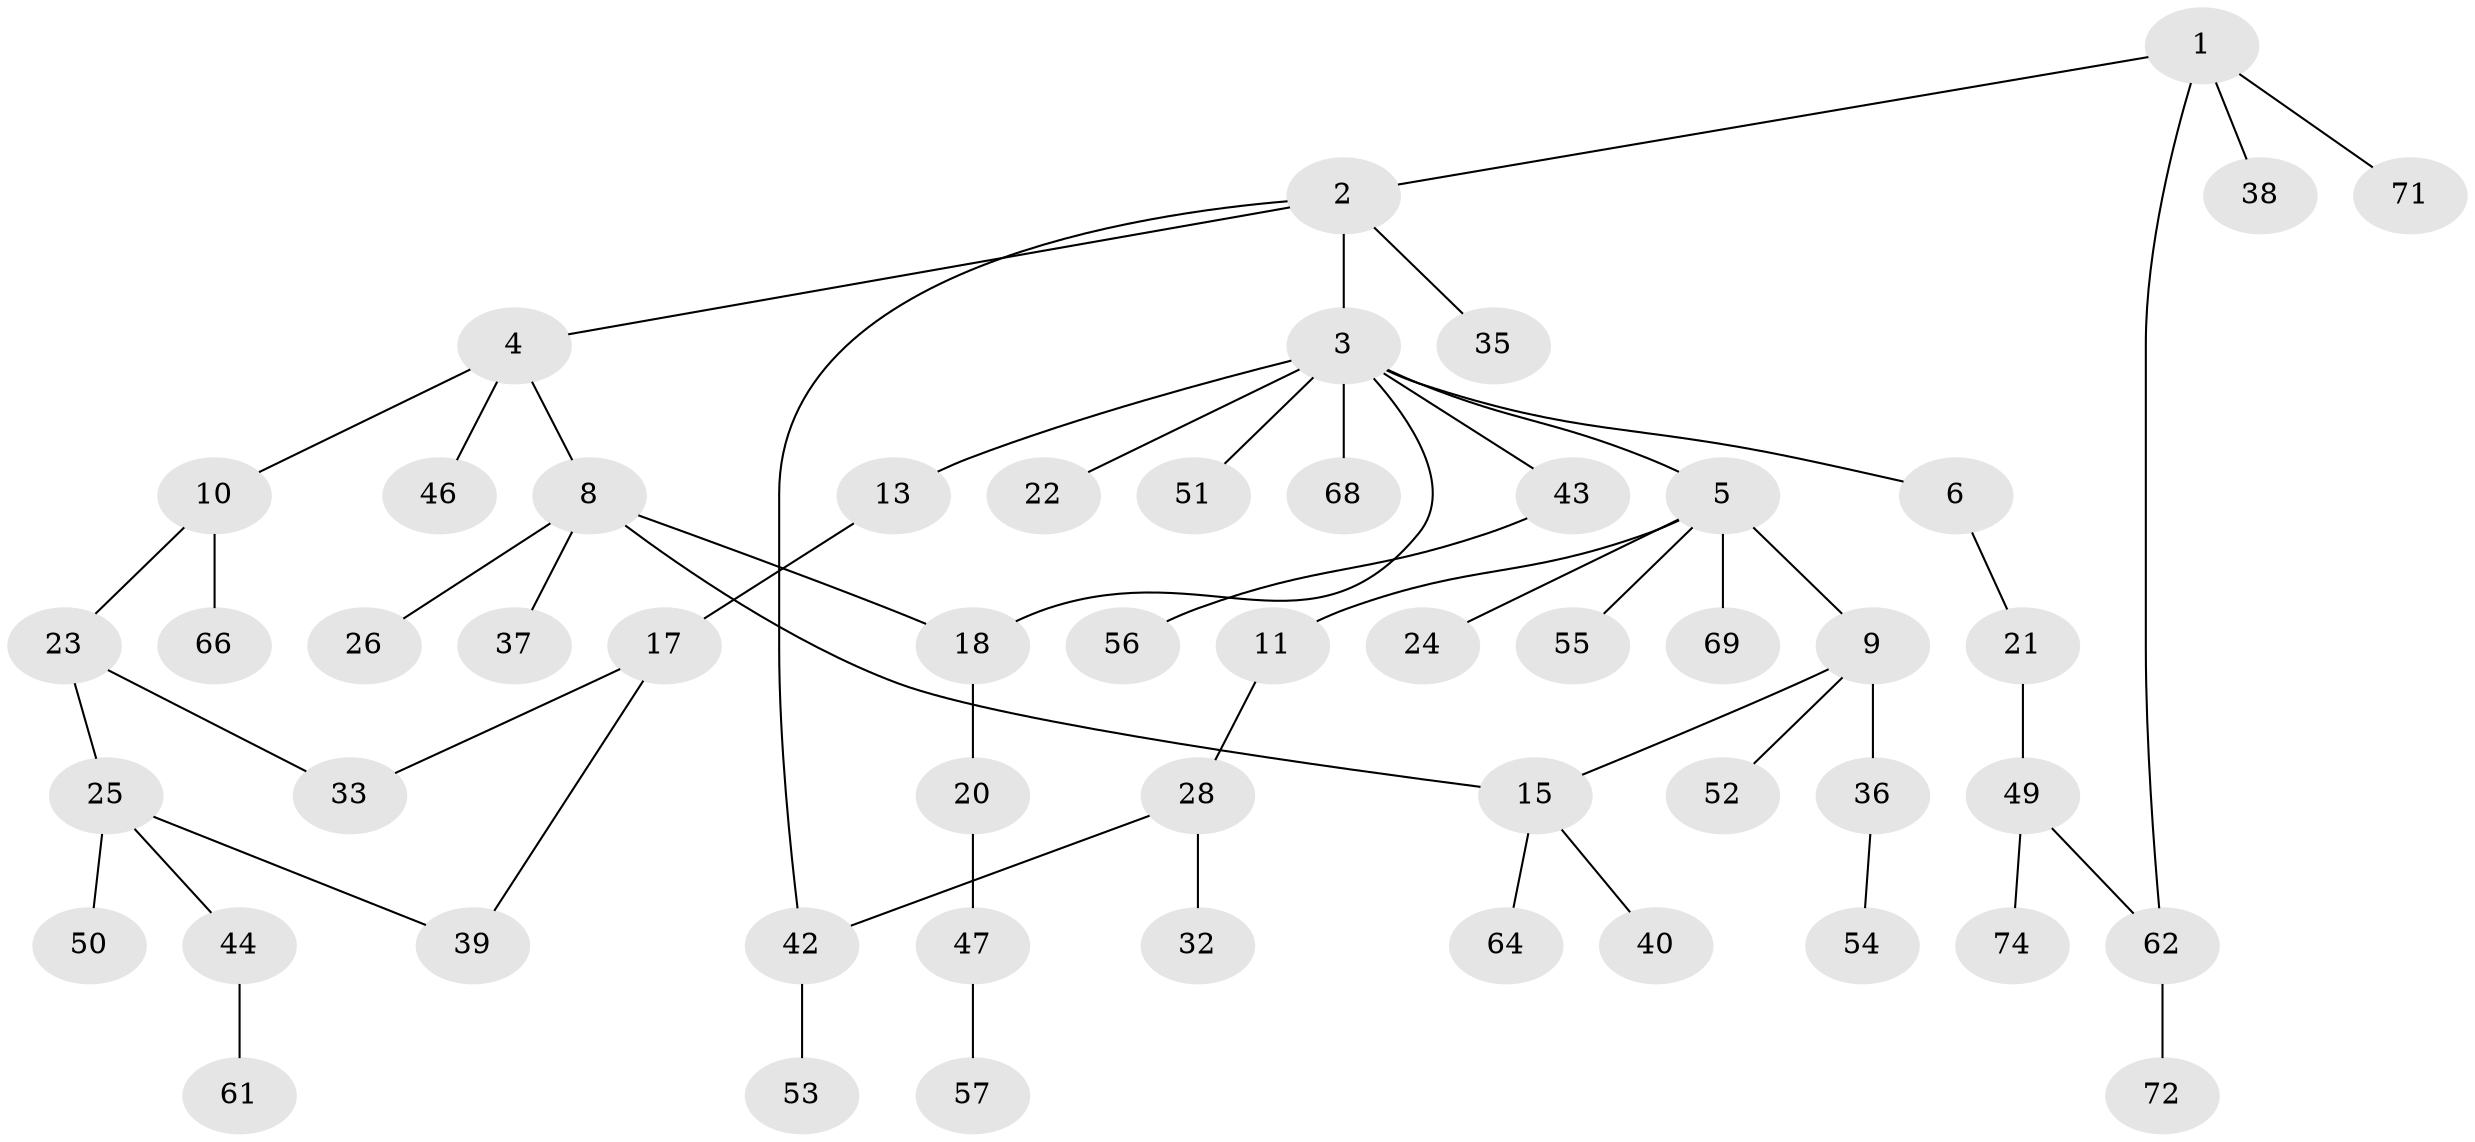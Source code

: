 // Generated by graph-tools (version 1.1) at 2025/23/03/03/25 07:23:32]
// undirected, 53 vertices, 58 edges
graph export_dot {
graph [start="1"]
  node [color=gray90,style=filled];
  1 [super="+65"];
  2 [super="+31"];
  3 [super="+12"];
  4 [super="+29"];
  5 [super="+7"];
  6;
  8 [super="+27"];
  9 [super="+34"];
  10 [super="+16"];
  11;
  13 [super="+14"];
  15 [super="+19"];
  17 [super="+75"];
  18 [super="+70"];
  20 [super="+67"];
  21;
  22;
  23;
  24;
  25 [super="+48"];
  26;
  28 [super="+30"];
  32 [super="+45"];
  33 [super="+41"];
  35 [super="+73"];
  36;
  37;
  38;
  39;
  40;
  42 [super="+63"];
  43;
  44;
  46;
  47 [super="+59"];
  49 [super="+58"];
  50;
  51;
  52;
  53;
  54 [super="+60"];
  55;
  56;
  57;
  61;
  62;
  64;
  66;
  68;
  69;
  71;
  72;
  74;
  1 -- 2;
  1 -- 38;
  1 -- 62;
  1 -- 71;
  2 -- 3;
  2 -- 4;
  2 -- 35;
  2 -- 42;
  3 -- 5;
  3 -- 6;
  3 -- 13;
  3 -- 22;
  3 -- 43;
  3 -- 51;
  3 -- 18;
  3 -- 68;
  4 -- 8;
  4 -- 10;
  4 -- 46;
  5 -- 11;
  5 -- 69;
  5 -- 55;
  5 -- 24;
  5 -- 9;
  6 -- 21;
  8 -- 26;
  8 -- 18;
  8 -- 37;
  8 -- 15;
  9 -- 15;
  9 -- 36;
  9 -- 52;
  10 -- 23;
  10 -- 66;
  11 -- 28;
  13 -- 17;
  15 -- 40;
  15 -- 64;
  17 -- 33;
  17 -- 39;
  18 -- 20;
  20 -- 47;
  21 -- 49;
  23 -- 25;
  23 -- 33;
  25 -- 39;
  25 -- 44;
  25 -- 50;
  28 -- 32;
  28 -- 42;
  36 -- 54;
  42 -- 53;
  43 -- 56;
  44 -- 61;
  47 -- 57;
  49 -- 74;
  49 -- 62;
  62 -- 72;
}
